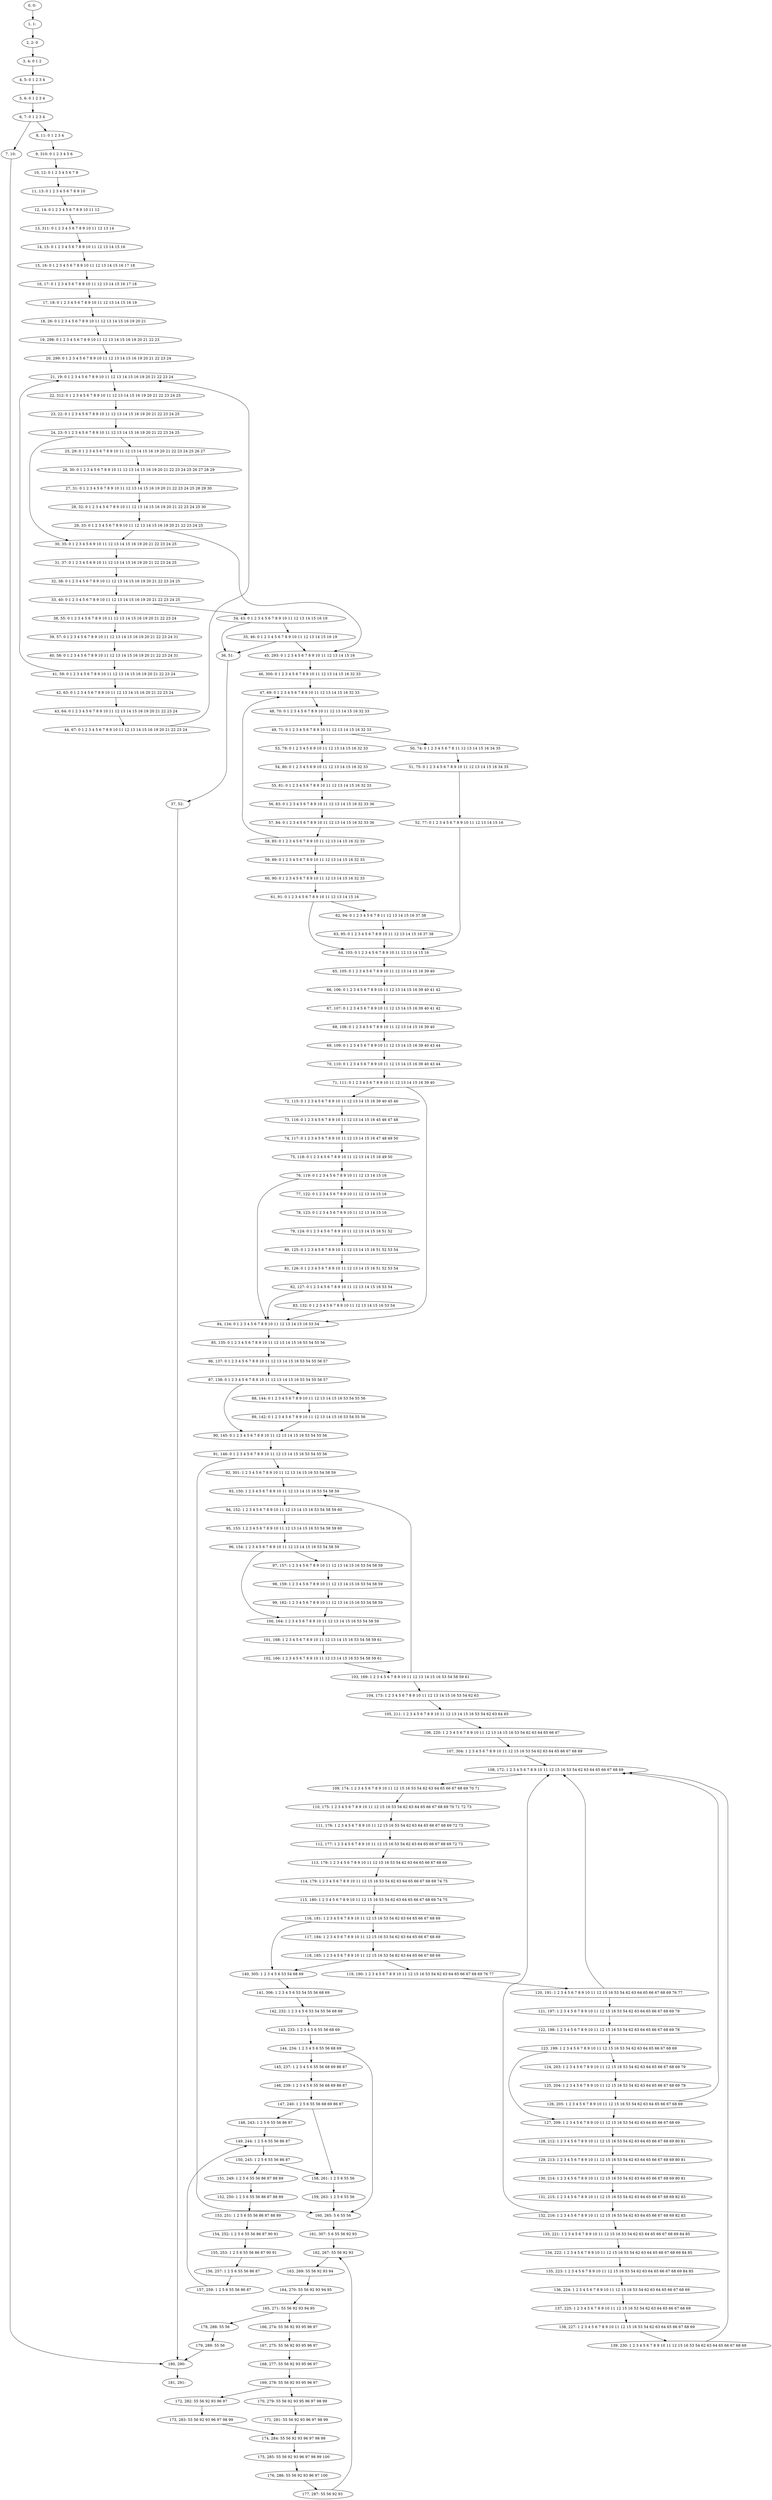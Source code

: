 digraph G {
0[label="0, 0: "];
1[label="1, 1: "];
2[label="2, 2: 0 "];
3[label="3, 4: 0 1 2 "];
4[label="4, 5: 0 1 2 3 4 "];
5[label="5, 6: 0 1 2 3 4 "];
6[label="6, 7: 0 1 2 3 4 "];
7[label="7, 10: "];
8[label="8, 11: 0 1 2 3 4 "];
9[label="9, 310: 0 1 2 3 4 5 6 "];
10[label="10, 12: 0 1 2 3 4 5 6 7 8 "];
11[label="11, 13: 0 1 2 3 4 5 6 7 8 9 10 "];
12[label="12, 14: 0 1 2 3 4 5 6 7 8 9 10 11 12 "];
13[label="13, 311: 0 1 2 3 4 5 6 7 8 9 10 11 12 13 14 "];
14[label="14, 15: 0 1 2 3 4 5 6 7 8 9 10 11 12 13 14 15 16 "];
15[label="15, 16: 0 1 2 3 4 5 6 7 8 9 10 11 12 13 14 15 16 17 18 "];
16[label="16, 17: 0 1 2 3 4 5 6 7 8 9 10 11 12 13 14 15 16 17 18 "];
17[label="17, 18: 0 1 2 3 4 5 6 7 8 9 10 11 12 13 14 15 16 19 "];
18[label="18, 26: 0 1 2 3 4 5 6 7 8 9 10 11 12 13 14 15 16 19 20 21 "];
19[label="19, 298: 0 1 2 3 4 5 6 7 8 9 10 11 12 13 14 15 16 19 20 21 22 23 "];
20[label="20, 299: 0 1 2 3 4 5 6 7 8 9 10 11 12 13 14 15 16 19 20 21 22 23 24 "];
21[label="21, 19: 0 1 2 3 4 5 6 7 8 9 10 11 12 13 14 15 16 19 20 21 22 23 24 "];
22[label="22, 312: 0 1 2 3 4 5 6 7 8 9 10 11 12 13 14 15 16 19 20 21 22 23 24 25 "];
23[label="23, 22: 0 1 2 3 4 5 6 7 8 9 10 11 12 13 14 15 16 19 20 21 22 23 24 25 "];
24[label="24, 23: 0 1 2 3 4 5 6 7 8 9 10 11 12 13 14 15 16 19 20 21 22 23 24 25 "];
25[label="25, 29: 0 1 2 3 4 5 6 7 8 9 10 11 12 13 14 15 16 19 20 21 22 23 24 25 26 27 "];
26[label="26, 30: 0 1 2 3 4 5 6 7 8 9 10 11 12 13 14 15 16 19 20 21 22 23 24 25 26 27 28 29 "];
27[label="27, 31: 0 1 2 3 4 5 6 7 8 9 10 11 12 13 14 15 16 19 20 21 22 23 24 25 28 29 30 "];
28[label="28, 32: 0 1 2 3 4 5 6 7 8 9 10 11 12 13 14 15 16 19 20 21 22 23 24 25 30 "];
29[label="29, 33: 0 1 2 3 4 5 6 7 8 9 10 11 12 13 14 15 16 19 20 21 22 23 24 25 "];
30[label="30, 35: 0 1 2 3 4 5 6 9 10 11 12 13 14 15 16 19 20 21 22 23 24 25 "];
31[label="31, 37: 0 1 2 3 4 5 6 9 10 11 12 13 14 15 16 19 20 21 22 23 24 25 "];
32[label="32, 38: 0 1 2 3 4 5 6 7 8 9 10 11 12 13 14 15 16 19 20 21 22 23 24 25 "];
33[label="33, 40: 0 1 2 3 4 5 6 7 8 9 10 11 12 13 14 15 16 19 20 21 22 23 24 25 "];
34[label="34, 43: 0 1 2 3 4 5 6 7 8 9 10 11 12 13 14 15 16 19 "];
35[label="35, 46: 0 1 2 3 4 5 6 7 8 9 10 11 12 13 14 15 16 19 "];
36[label="36, 51: "];
37[label="37, 52: "];
38[label="38, 55: 0 1 2 3 4 5 6 7 8 9 10 11 12 13 14 15 16 19 20 21 22 23 24 "];
39[label="39, 57: 0 1 2 3 4 5 6 7 8 9 10 11 12 13 14 15 16 19 20 21 22 23 24 31 "];
40[label="40, 58: 0 1 2 3 4 5 6 7 8 9 10 11 12 13 14 15 16 19 20 21 22 23 24 31 "];
41[label="41, 59: 0 1 2 3 4 5 6 7 8 9 10 11 12 13 14 15 16 19 20 21 22 23 24 "];
42[label="42, 63: 0 1 2 3 4 5 6 7 8 9 10 11 12 13 14 15 16 20 21 22 23 24 "];
43[label="43, 64: 0 1 2 3 4 5 6 7 8 9 10 11 12 13 14 15 16 19 20 21 22 23 24 "];
44[label="44, 67: 0 1 2 3 4 5 6 7 8 9 10 11 12 13 14 15 16 19 20 21 22 23 24 "];
45[label="45, 293: 0 1 2 3 4 5 6 7 8 9 10 11 12 13 14 15 16 "];
46[label="46, 300: 0 1 2 3 4 5 6 7 8 9 10 11 12 13 14 15 16 32 33 "];
47[label="47, 69: 0 1 2 3 4 5 6 7 8 9 10 11 12 13 14 15 16 32 33 "];
48[label="48, 70: 0 1 2 3 4 5 6 7 8 9 10 11 12 13 14 15 16 32 33 "];
49[label="49, 71: 0 1 2 3 4 5 6 7 8 9 10 11 12 13 14 15 16 32 33 "];
50[label="50, 74: 0 1 2 3 4 5 6 7 8 11 12 13 14 15 16 34 35 "];
51[label="51, 75: 0 1 2 3 4 5 6 7 8 9 10 11 12 13 14 15 16 34 35 "];
52[label="52, 77: 0 1 2 3 4 5 6 7 8 9 10 11 12 13 14 15 16 "];
53[label="53, 79: 0 1 2 3 4 5 6 9 10 11 12 13 14 15 16 32 33 "];
54[label="54, 80: 0 1 2 3 4 5 6 9 10 11 12 13 14 15 16 32 33 "];
55[label="55, 81: 0 1 2 3 4 5 6 7 8 9 10 11 12 13 14 15 16 32 33 "];
56[label="56, 83: 0 1 2 3 4 5 6 7 8 9 10 11 12 13 14 15 16 32 33 36 "];
57[label="57, 84: 0 1 2 3 4 5 6 7 8 9 10 11 12 13 14 15 16 32 33 36 "];
58[label="58, 85: 0 1 2 3 4 5 6 7 8 9 10 11 12 13 14 15 16 32 33 "];
59[label="59, 89: 0 1 2 3 4 5 6 7 8 9 10 11 12 13 14 15 16 32 33 "];
60[label="60, 90: 0 1 2 3 4 5 6 7 8 9 10 11 12 13 14 15 16 32 33 "];
61[label="61, 91: 0 1 2 3 4 5 6 7 8 9 10 11 12 13 14 15 16 "];
62[label="62, 94: 0 1 2 3 4 5 6 7 8 11 12 13 14 15 16 37 38 "];
63[label="63, 95: 0 1 2 3 4 5 6 7 8 9 10 11 12 13 14 15 16 37 38 "];
64[label="64, 103: 0 1 2 3 4 5 6 7 8 9 10 11 12 13 14 15 16 "];
65[label="65, 105: 0 1 2 3 4 5 6 7 8 9 10 11 12 13 14 15 16 39 40 "];
66[label="66, 106: 0 1 2 3 4 5 6 7 8 9 10 11 12 13 14 15 16 39 40 41 42 "];
67[label="67, 107: 0 1 2 3 4 5 6 7 8 9 10 11 12 13 14 15 16 39 40 41 42 "];
68[label="68, 108: 0 1 2 3 4 5 6 7 8 9 10 11 12 13 14 15 16 39 40 "];
69[label="69, 109: 0 1 2 3 4 5 6 7 8 9 10 11 12 13 14 15 16 39 40 43 44 "];
70[label="70, 110: 0 1 2 3 4 5 6 7 8 9 10 11 12 13 14 15 16 39 40 43 44 "];
71[label="71, 111: 0 1 2 3 4 5 6 7 8 9 10 11 12 13 14 15 16 39 40 "];
72[label="72, 115: 0 1 2 3 4 5 6 7 8 9 10 11 12 13 14 15 16 39 40 45 46 "];
73[label="73, 116: 0 1 2 3 4 5 6 7 8 9 10 11 12 13 14 15 16 45 46 47 48 "];
74[label="74, 117: 0 1 2 3 4 5 6 7 8 9 10 11 12 13 14 15 16 47 48 49 50 "];
75[label="75, 118: 0 1 2 3 4 5 6 7 8 9 10 11 12 13 14 15 16 49 50 "];
76[label="76, 119: 0 1 2 3 4 5 6 7 8 9 10 11 12 13 14 15 16 "];
77[label="77, 122: 0 1 2 3 4 5 6 7 8 9 10 11 12 13 14 15 16 "];
78[label="78, 123: 0 1 2 3 4 5 6 7 8 9 10 11 12 13 14 15 16 "];
79[label="79, 124: 0 1 2 3 4 5 6 7 8 9 10 11 12 13 14 15 16 51 52 "];
80[label="80, 125: 0 1 2 3 4 5 6 7 8 9 10 11 12 13 14 15 16 51 52 53 54 "];
81[label="81, 126: 0 1 2 3 4 5 6 7 8 9 10 11 12 13 14 15 16 51 52 53 54 "];
82[label="82, 127: 0 1 2 3 4 5 6 7 8 9 10 11 12 13 14 15 16 53 54 "];
83[label="83, 132: 0 1 2 3 4 5 6 7 8 9 10 11 12 13 14 15 16 53 54 "];
84[label="84, 134: 0 1 2 3 4 5 6 7 8 9 10 11 12 13 14 15 16 53 54 "];
85[label="85, 135: 0 1 2 3 4 5 6 7 8 9 10 11 12 13 14 15 16 53 54 55 56 "];
86[label="86, 137: 0 1 2 3 4 5 6 7 8 9 10 11 12 13 14 15 16 53 54 55 56 57 "];
87[label="87, 138: 0 1 2 3 4 5 6 7 8 9 10 11 12 13 14 15 16 53 54 55 56 57 "];
88[label="88, 144: 0 1 2 3 4 5 6 7 8 9 10 11 12 13 14 15 16 53 54 55 56 "];
89[label="89, 142: 0 1 2 3 4 5 6 7 8 9 10 11 12 13 14 15 16 53 54 55 56 "];
90[label="90, 145: 0 1 2 3 4 5 6 7 8 9 10 11 12 13 14 15 16 53 54 55 56 "];
91[label="91, 146: 0 1 2 3 4 5 6 7 8 9 10 11 12 13 14 15 16 53 54 55 56 "];
92[label="92, 301: 1 2 3 4 5 6 7 8 9 10 11 12 13 14 15 16 53 54 58 59 "];
93[label="93, 150: 1 2 3 4 5 6 7 8 9 10 11 12 13 14 15 16 53 54 58 59 "];
94[label="94, 152: 1 2 3 4 5 6 7 8 9 10 11 12 13 14 15 16 53 54 58 59 60 "];
95[label="95, 153: 1 2 3 4 5 6 7 8 9 10 11 12 13 14 15 16 53 54 58 59 60 "];
96[label="96, 154: 1 2 3 4 5 6 7 8 9 10 11 12 13 14 15 16 53 54 58 59 "];
97[label="97, 157: 1 2 3 4 5 6 7 8 9 10 11 12 13 14 15 16 53 54 58 59 "];
98[label="98, 159: 1 2 3 4 5 6 7 8 9 10 11 12 13 14 15 16 53 54 58 59 "];
99[label="99, 162: 1 2 3 4 5 6 7 8 9 10 11 12 13 14 15 16 53 54 58 59 "];
100[label="100, 164: 1 2 3 4 5 6 7 8 9 10 11 12 13 14 15 16 53 54 58 59 "];
101[label="101, 168: 1 2 3 4 5 6 7 8 9 10 11 12 13 14 15 16 53 54 58 59 61 "];
102[label="102, 166: 1 2 3 4 5 6 7 8 9 10 11 12 13 14 15 16 53 54 58 59 61 "];
103[label="103, 169: 1 2 3 4 5 6 7 8 9 10 11 12 13 14 15 16 53 54 58 59 61 "];
104[label="104, 173: 1 2 3 4 5 6 7 8 9 10 11 12 13 14 15 16 53 54 62 63 "];
105[label="105, 211: 1 2 3 4 5 6 7 8 9 10 11 12 13 14 15 16 53 54 62 63 64 65 "];
106[label="106, 220: 1 2 3 4 5 6 7 8 9 10 11 12 13 14 15 16 53 54 62 63 64 65 66 67 "];
107[label="107, 304: 1 2 3 4 5 6 7 8 9 10 11 12 15 16 53 54 62 63 64 65 66 67 68 69 "];
108[label="108, 172: 1 2 3 4 5 6 7 8 9 10 11 12 15 16 53 54 62 63 64 65 66 67 68 69 "];
109[label="109, 174: 1 2 3 4 5 6 7 8 9 10 11 12 15 16 53 54 62 63 64 65 66 67 68 69 70 71 "];
110[label="110, 175: 1 2 3 4 5 6 7 8 9 10 11 12 15 16 53 54 62 63 64 65 66 67 68 69 70 71 72 73 "];
111[label="111, 176: 1 2 3 4 5 6 7 8 9 10 11 12 15 16 53 54 62 63 64 65 66 67 68 69 72 73 "];
112[label="112, 177: 1 2 3 4 5 6 7 8 9 10 11 12 15 16 53 54 62 63 64 65 66 67 68 69 72 73 "];
113[label="113, 178: 1 2 3 4 5 6 7 8 9 10 11 12 15 16 53 54 62 63 64 65 66 67 68 69 "];
114[label="114, 179: 1 2 3 4 5 6 7 8 9 10 11 12 15 16 53 54 62 63 64 65 66 67 68 69 74 75 "];
115[label="115, 180: 1 2 3 4 5 6 7 8 9 10 11 12 15 16 53 54 62 63 64 65 66 67 68 69 74 75 "];
116[label="116, 181: 1 2 3 4 5 6 7 8 9 10 11 12 15 16 53 54 62 63 64 65 66 67 68 69 "];
117[label="117, 184: 1 2 3 4 5 6 7 8 9 10 11 12 15 16 53 54 62 63 64 65 66 67 68 69 "];
118[label="118, 185: 1 2 3 4 5 6 7 8 9 10 11 12 15 16 53 54 62 63 64 65 66 67 68 69 "];
119[label="119, 190: 1 2 3 4 5 6 7 8 9 10 11 12 15 16 53 54 62 63 64 65 66 67 68 69 76 77 "];
120[label="120, 191: 1 2 3 4 5 6 7 8 9 10 11 12 15 16 53 54 62 63 64 65 66 67 68 69 76 77 "];
121[label="121, 197: 1 2 3 4 5 6 7 8 9 10 11 12 15 16 53 54 62 63 64 65 66 67 68 69 78 "];
122[label="122, 198: 1 2 3 4 5 6 7 8 9 10 11 12 15 16 53 54 62 63 64 65 66 67 68 69 78 "];
123[label="123, 199: 1 2 3 4 5 6 7 8 9 10 11 12 15 16 53 54 62 63 64 65 66 67 68 69 "];
124[label="124, 203: 1 2 3 4 5 6 7 8 9 10 11 12 15 16 53 54 62 63 64 65 66 67 68 69 79 "];
125[label="125, 204: 1 2 3 4 5 6 7 8 9 10 11 12 15 16 53 54 62 63 64 65 66 67 68 69 79 "];
126[label="126, 205: 1 2 3 4 5 6 7 8 9 10 11 12 15 16 53 54 62 63 64 65 66 67 68 69 "];
127[label="127, 209: 1 2 3 4 5 6 7 8 9 10 11 12 15 16 53 54 62 63 64 65 66 67 68 69 "];
128[label="128, 212: 1 2 3 4 5 6 7 8 9 10 11 12 15 16 53 54 62 63 64 65 66 67 68 69 80 81 "];
129[label="129, 213: 1 2 3 4 5 6 7 8 9 10 11 12 15 16 53 54 62 63 64 65 66 67 68 69 80 81 "];
130[label="130, 214: 1 2 3 4 5 6 7 8 9 10 11 12 15 16 53 54 62 63 64 65 66 67 68 69 80 81 "];
131[label="131, 215: 1 2 3 4 5 6 7 8 9 10 11 12 15 16 53 54 62 63 64 65 66 67 68 69 82 83 "];
132[label="132, 216: 1 2 3 4 5 6 7 8 9 10 11 12 15 16 53 54 62 63 64 65 66 67 68 69 82 83 "];
133[label="133, 221: 1 2 3 4 5 6 7 8 9 10 11 12 15 16 53 54 62 63 64 65 66 67 68 69 84 85 "];
134[label="134, 222: 1 2 3 4 5 6 7 8 9 10 11 12 15 16 53 54 62 63 64 65 66 67 68 69 84 85 "];
135[label="135, 223: 1 2 3 4 5 6 7 8 9 10 11 12 15 16 53 54 62 63 64 65 66 67 68 69 84 85 "];
136[label="136, 224: 1 2 3 4 5 6 7 8 9 10 11 12 15 16 53 54 62 63 64 65 66 67 68 69 "];
137[label="137, 225: 1 2 3 4 5 6 7 8 9 10 11 12 15 16 53 54 62 63 64 65 66 67 68 69 "];
138[label="138, 227: 1 2 3 4 5 6 7 8 9 10 11 12 15 16 53 54 62 63 64 65 66 67 68 69 "];
139[label="139, 230: 1 2 3 4 5 6 7 8 9 10 11 12 15 16 53 54 62 63 64 65 66 67 68 69 "];
140[label="140, 305: 1 2 3 4 5 6 53 54 68 69 "];
141[label="141, 306: 1 2 3 4 5 6 53 54 55 56 68 69 "];
142[label="142, 232: 1 2 3 4 5 6 53 54 55 56 68 69 "];
143[label="143, 233: 1 2 3 4 5 6 55 56 68 69 "];
144[label="144, 234: 1 2 3 4 5 6 55 56 68 69 "];
145[label="145, 237: 1 2 3 4 5 6 55 56 68 69 86 87 "];
146[label="146, 239: 1 2 3 4 5 6 55 56 68 69 86 87 "];
147[label="147, 240: 1 2 5 6 55 56 68 69 86 87 "];
148[label="148, 243: 1 2 5 6 55 56 86 87 "];
149[label="149, 244: 1 2 5 6 55 56 86 87 "];
150[label="150, 245: 1 2 5 6 55 56 86 87 "];
151[label="151, 249: 1 2 5 6 55 56 86 87 88 89 "];
152[label="152, 250: 1 2 5 6 55 56 86 87 88 89 "];
153[label="153, 251: 1 2 5 6 55 56 86 87 88 89 "];
154[label="154, 252: 1 2 5 6 55 56 86 87 90 91 "];
155[label="155, 253: 1 2 5 6 55 56 86 87 90 91 "];
156[label="156, 257: 1 2 5 6 55 56 86 87 "];
157[label="157, 259: 1 2 5 6 55 56 86 87 "];
158[label="158, 261: 1 2 5 6 55 56 "];
159[label="159, 263: 1 2 5 6 55 56 "];
160[label="160, 265: 5 6 55 56 "];
161[label="161, 307: 5 6 55 56 92 93 "];
162[label="162, 267: 55 56 92 93 "];
163[label="163, 269: 55 56 92 93 94 "];
164[label="164, 270: 55 56 92 93 94 95 "];
165[label="165, 271: 55 56 92 93 94 95 "];
166[label="166, 274: 55 56 92 93 95 96 97 "];
167[label="167, 275: 55 56 92 93 95 96 97 "];
168[label="168, 277: 55 56 92 93 95 96 97 "];
169[label="169, 278: 55 56 92 93 95 96 97 "];
170[label="170, 279: 55 56 92 93 95 96 97 98 99 "];
171[label="171, 281: 55 56 92 93 96 97 98 99 "];
172[label="172, 282: 55 56 92 93 96 97 "];
173[label="173, 283: 55 56 92 93 96 97 98 99 "];
174[label="174, 284: 55 56 92 93 96 97 98 99 "];
175[label="175, 285: 55 56 92 93 96 97 98 99 100 "];
176[label="176, 286: 55 56 92 93 96 97 100 "];
177[label="177, 287: 55 56 92 93 "];
178[label="178, 288: 55 56 "];
179[label="179, 289: 55 56 "];
180[label="180, 290: "];
181[label="181, 291: "];
0->1 ;
1->2 ;
2->3 ;
3->4 ;
4->5 ;
5->6 ;
6->7 ;
6->8 ;
7->180 ;
8->9 ;
9->10 ;
10->11 ;
11->12 ;
12->13 ;
13->14 ;
14->15 ;
15->16 ;
16->17 ;
17->18 ;
18->19 ;
19->20 ;
20->21 ;
21->22 ;
22->23 ;
23->24 ;
24->25 ;
24->30 ;
25->26 ;
26->27 ;
27->28 ;
28->29 ;
29->30 ;
29->45 ;
30->31 ;
31->32 ;
32->33 ;
33->34 ;
33->38 ;
34->35 ;
34->36 ;
35->36 ;
35->45 ;
36->37 ;
37->180 ;
38->39 ;
39->40 ;
40->41 ;
41->42 ;
41->21 ;
42->43 ;
43->44 ;
44->21 ;
45->46 ;
46->47 ;
47->48 ;
48->49 ;
49->50 ;
49->53 ;
50->51 ;
51->52 ;
52->64 ;
53->54 ;
54->55 ;
55->56 ;
56->57 ;
57->58 ;
58->59 ;
58->47 ;
59->60 ;
60->61 ;
61->62 ;
61->64 ;
62->63 ;
63->64 ;
64->65 ;
65->66 ;
66->67 ;
67->68 ;
68->69 ;
69->70 ;
70->71 ;
71->72 ;
71->84 ;
72->73 ;
73->74 ;
74->75 ;
75->76 ;
76->77 ;
76->84 ;
77->78 ;
78->79 ;
79->80 ;
80->81 ;
81->82 ;
82->83 ;
82->84 ;
83->84 ;
84->85 ;
85->86 ;
86->87 ;
87->88 ;
87->90 ;
88->89 ;
89->90 ;
90->91 ;
91->92 ;
91->160 ;
92->93 ;
93->94 ;
94->95 ;
95->96 ;
96->97 ;
96->100 ;
97->98 ;
98->99 ;
99->100 ;
100->101 ;
101->102 ;
102->103 ;
103->104 ;
103->93 ;
104->105 ;
105->106 ;
106->107 ;
107->108 ;
108->109 ;
109->110 ;
110->111 ;
111->112 ;
112->113 ;
113->114 ;
114->115 ;
115->116 ;
116->117 ;
116->140 ;
117->118 ;
118->119 ;
118->140 ;
119->120 ;
120->121 ;
120->108 ;
121->122 ;
122->123 ;
123->124 ;
123->127 ;
124->125 ;
125->126 ;
126->127 ;
126->108 ;
127->128 ;
128->129 ;
129->130 ;
130->131 ;
131->132 ;
132->133 ;
132->108 ;
133->134 ;
134->135 ;
135->136 ;
136->137 ;
137->138 ;
138->139 ;
139->108 ;
140->141 ;
141->142 ;
142->143 ;
143->144 ;
144->145 ;
144->160 ;
145->146 ;
146->147 ;
147->148 ;
147->158 ;
148->149 ;
149->150 ;
150->151 ;
150->158 ;
151->152 ;
152->153 ;
153->154 ;
154->155 ;
155->156 ;
156->157 ;
157->149 ;
158->159 ;
159->160 ;
160->161 ;
161->162 ;
162->163 ;
163->164 ;
164->165 ;
165->166 ;
165->178 ;
166->167 ;
167->168 ;
168->169 ;
169->170 ;
169->172 ;
170->171 ;
171->174 ;
172->173 ;
173->174 ;
174->175 ;
175->176 ;
176->177 ;
177->162 ;
178->179 ;
179->180 ;
180->181 ;
}
